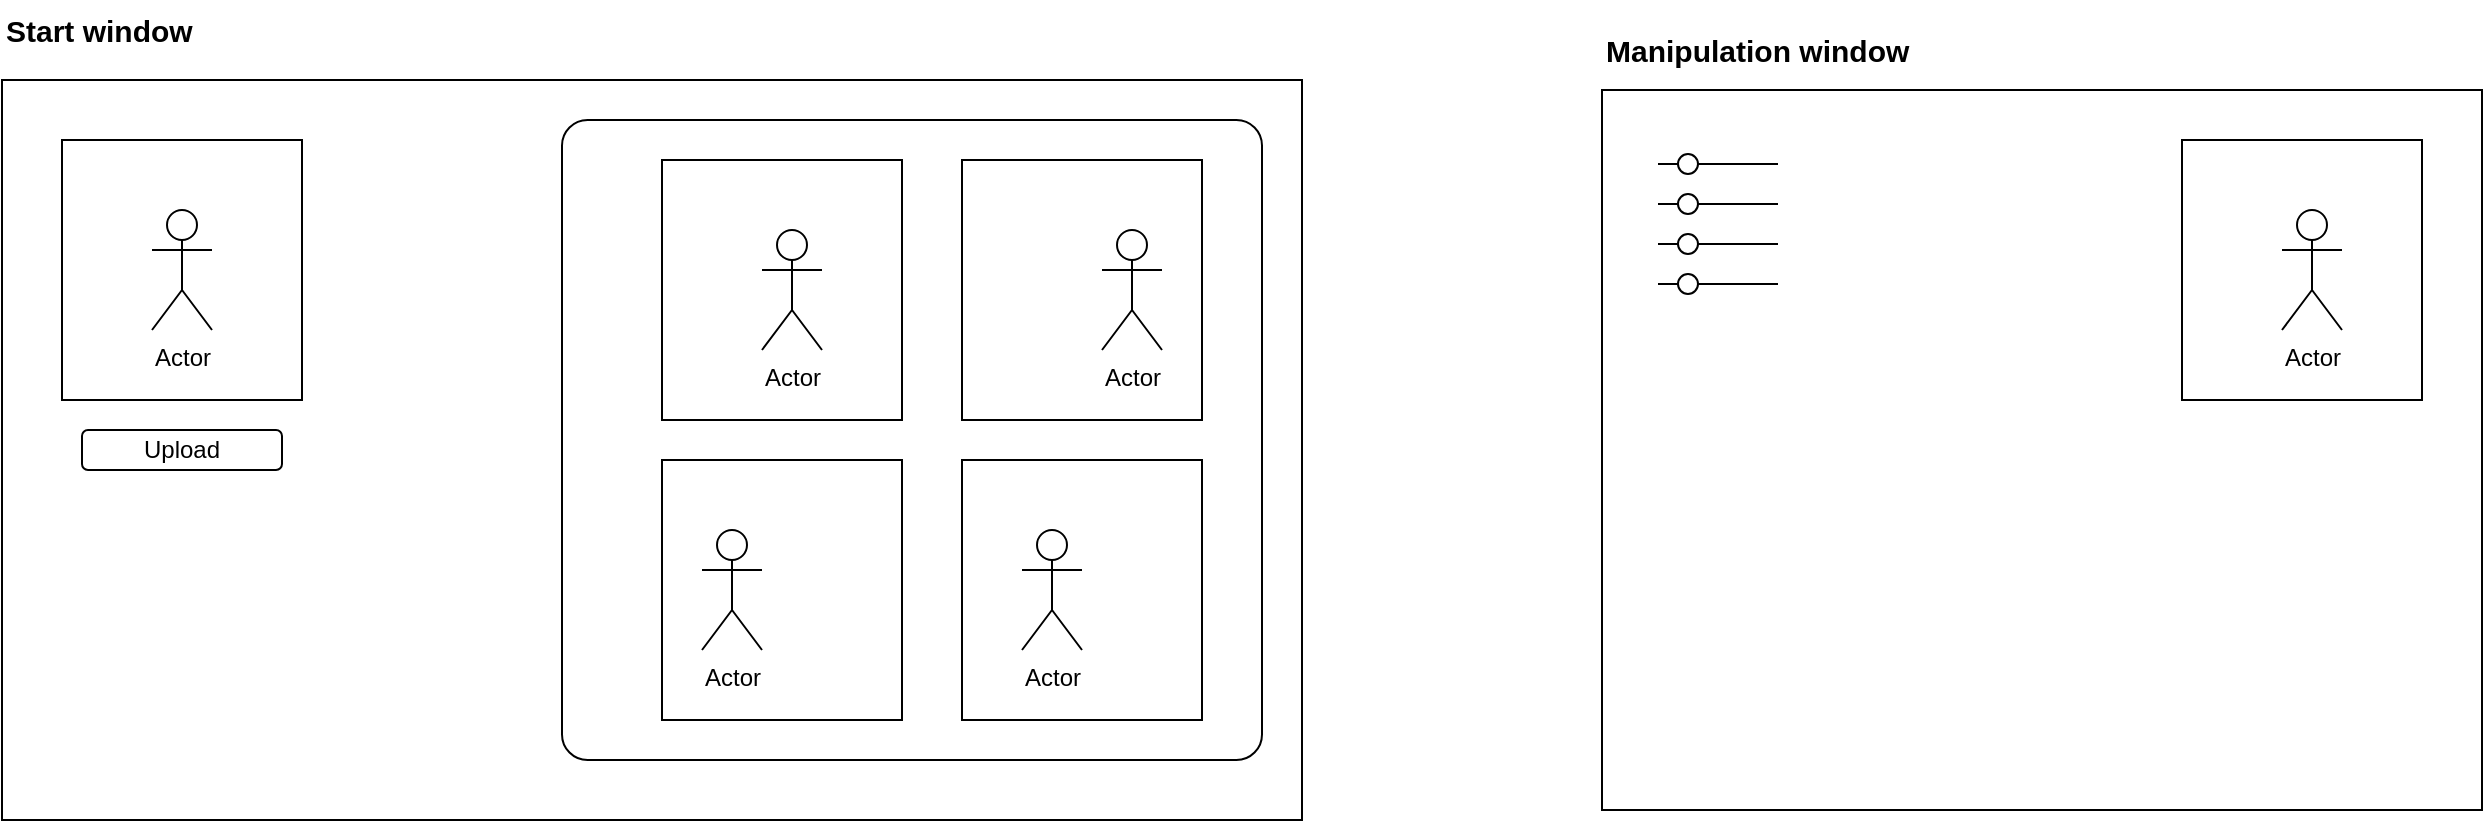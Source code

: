 <mxfile>
    <diagram id="AY7OjO5FuSdj9F__IrjZ" name="Page-1">
        <mxGraphModel dx="1130" dy="653" grid="1" gridSize="10" guides="1" tooltips="1" connect="1" arrows="1" fold="1" page="1" pageScale="1" pageWidth="850" pageHeight="1100" math="0" shadow="0">
            <root>
                <mxCell id="0"/>
                <mxCell id="1" parent="0"/>
                <mxCell id="2" value="" style="rounded=0;whiteSpace=wrap;html=1;" parent="1" vertex="1">
                    <mxGeometry x="160" y="120" width="650" height="370" as="geometry"/>
                </mxCell>
                <mxCell id="3" value="" style="rounded=0;whiteSpace=wrap;html=1;" parent="1" vertex="1">
                    <mxGeometry x="190" y="150" width="120" height="130" as="geometry"/>
                </mxCell>
                <mxCell id="5" value="" style="rounded=1;whiteSpace=wrap;html=1;arcSize=4;" parent="1" vertex="1">
                    <mxGeometry x="440" y="140" width="350" height="320" as="geometry"/>
                </mxCell>
                <mxCell id="4" value="" style="rounded=0;whiteSpace=wrap;html=1;" parent="1" vertex="1">
                    <mxGeometry x="640" y="160" width="120" height="130" as="geometry"/>
                </mxCell>
                <mxCell id="6" value="" style="rounded=0;whiteSpace=wrap;html=1;" parent="1" vertex="1">
                    <mxGeometry x="640" y="310" width="120" height="130" as="geometry"/>
                </mxCell>
                <mxCell id="7" value="" style="rounded=0;whiteSpace=wrap;html=1;" parent="1" vertex="1">
                    <mxGeometry x="490" y="310" width="120" height="130" as="geometry"/>
                </mxCell>
                <mxCell id="8" value="" style="rounded=0;whiteSpace=wrap;html=1;" parent="1" vertex="1">
                    <mxGeometry x="490" y="160" width="120" height="130" as="geometry"/>
                </mxCell>
                <mxCell id="9" value="Upload" style="rounded=1;whiteSpace=wrap;html=1;" parent="1" vertex="1">
                    <mxGeometry x="200" y="295" width="100" height="20" as="geometry"/>
                </mxCell>
                <mxCell id="10" value="Actor" style="shape=umlActor;verticalLabelPosition=bottom;verticalAlign=top;html=1;outlineConnect=0;" parent="1" vertex="1">
                    <mxGeometry x="235" y="185" width="30" height="60" as="geometry"/>
                </mxCell>
                <mxCell id="11" value="Actor" style="shape=umlActor;verticalLabelPosition=bottom;verticalAlign=top;html=1;outlineConnect=0;" parent="1" vertex="1">
                    <mxGeometry x="540" y="195" width="30" height="60" as="geometry"/>
                </mxCell>
                <mxCell id="12" value="Actor" style="shape=umlActor;verticalLabelPosition=bottom;verticalAlign=top;html=1;outlineConnect=0;" parent="1" vertex="1">
                    <mxGeometry x="710" y="195" width="30" height="60" as="geometry"/>
                </mxCell>
                <mxCell id="13" value="Actor" style="shape=umlActor;verticalLabelPosition=bottom;verticalAlign=top;html=1;outlineConnect=0;" parent="1" vertex="1">
                    <mxGeometry x="510" y="345" width="30" height="60" as="geometry"/>
                </mxCell>
                <mxCell id="14" value="Actor" style="shape=umlActor;verticalLabelPosition=bottom;verticalAlign=top;html=1;outlineConnect=0;" parent="1" vertex="1">
                    <mxGeometry x="670" y="345" width="30" height="60" as="geometry"/>
                </mxCell>
                <mxCell id="15" value="" style="rounded=0;whiteSpace=wrap;html=1;" parent="1" vertex="1">
                    <mxGeometry x="960" y="125" width="440" height="360" as="geometry"/>
                </mxCell>
                <mxCell id="16" value="" style="rounded=0;whiteSpace=wrap;html=1;" parent="1" vertex="1">
                    <mxGeometry x="1250" y="150" width="120" height="130" as="geometry"/>
                </mxCell>
                <mxCell id="17" value="Actor" style="shape=umlActor;verticalLabelPosition=bottom;verticalAlign=top;html=1;outlineConnect=0;" parent="1" vertex="1">
                    <mxGeometry x="1300" y="185" width="30" height="60" as="geometry"/>
                </mxCell>
                <mxCell id="21" value="" style="group" parent="1" vertex="1" connectable="0">
                    <mxGeometry x="988.0" y="157" width="60.0" height="10" as="geometry"/>
                </mxCell>
                <mxCell id="18" value="" style="endArrow=none;html=1;startArrow=none;" parent="21" source="19" edge="1">
                    <mxGeometry width="50" height="50" relative="1" as="geometry">
                        <mxPoint x="2.274e-13" y="5" as="sourcePoint"/>
                        <mxPoint x="60.0" y="5" as="targetPoint"/>
                    </mxGeometry>
                </mxCell>
                <mxCell id="20" value="" style="endArrow=none;html=1;" parent="21" target="19" edge="1">
                    <mxGeometry width="50" height="50" relative="1" as="geometry">
                        <mxPoint y="5" as="sourcePoint"/>
                        <mxPoint x="60" y="5" as="targetPoint"/>
                    </mxGeometry>
                </mxCell>
                <mxCell id="19" value="" style="ellipse;whiteSpace=wrap;html=1;aspect=fixed;" parent="21" vertex="1">
                    <mxGeometry x="10.0" width="10" height="10" as="geometry"/>
                </mxCell>
                <mxCell id="23" value="" style="group" parent="1" vertex="1" connectable="0">
                    <mxGeometry x="988.0" y="177" width="60.0" height="10" as="geometry"/>
                </mxCell>
                <mxCell id="24" value="" style="endArrow=none;html=1;startArrow=none;" parent="23" source="26" edge="1">
                    <mxGeometry width="50" height="50" relative="1" as="geometry">
                        <mxPoint x="2.274e-13" y="5" as="sourcePoint"/>
                        <mxPoint x="60.0" y="5" as="targetPoint"/>
                    </mxGeometry>
                </mxCell>
                <mxCell id="25" value="" style="endArrow=none;html=1;" parent="23" target="26" edge="1">
                    <mxGeometry width="50" height="50" relative="1" as="geometry">
                        <mxPoint y="5" as="sourcePoint"/>
                        <mxPoint x="60" y="5" as="targetPoint"/>
                    </mxGeometry>
                </mxCell>
                <mxCell id="26" value="" style="ellipse;whiteSpace=wrap;html=1;aspect=fixed;" parent="23" vertex="1">
                    <mxGeometry x="10.0" width="10" height="10" as="geometry"/>
                </mxCell>
                <mxCell id="27" value="" style="group" parent="1" vertex="1" connectable="0">
                    <mxGeometry x="988.0" y="197" width="60.0" height="10" as="geometry"/>
                </mxCell>
                <mxCell id="28" value="" style="endArrow=none;html=1;startArrow=none;" parent="27" source="30" edge="1">
                    <mxGeometry width="50" height="50" relative="1" as="geometry">
                        <mxPoint x="2.274e-13" y="5" as="sourcePoint"/>
                        <mxPoint x="60.0" y="5" as="targetPoint"/>
                    </mxGeometry>
                </mxCell>
                <mxCell id="29" value="" style="endArrow=none;html=1;" parent="27" target="30" edge="1">
                    <mxGeometry width="50" height="50" relative="1" as="geometry">
                        <mxPoint y="5" as="sourcePoint"/>
                        <mxPoint x="60" y="5" as="targetPoint"/>
                    </mxGeometry>
                </mxCell>
                <mxCell id="30" value="" style="ellipse;whiteSpace=wrap;html=1;aspect=fixed;" parent="27" vertex="1">
                    <mxGeometry x="10.0" width="10" height="10" as="geometry"/>
                </mxCell>
                <mxCell id="31" value="" style="group" parent="1" vertex="1" connectable="0">
                    <mxGeometry x="988.0" y="217" width="60.0" height="10" as="geometry"/>
                </mxCell>
                <mxCell id="32" value="" style="endArrow=none;html=1;startArrow=none;" parent="31" source="34" edge="1">
                    <mxGeometry width="50" height="50" relative="1" as="geometry">
                        <mxPoint x="2.274e-13" y="5" as="sourcePoint"/>
                        <mxPoint x="60.0" y="5" as="targetPoint"/>
                    </mxGeometry>
                </mxCell>
                <mxCell id="33" value="" style="endArrow=none;html=1;" parent="31" target="34" edge="1">
                    <mxGeometry width="50" height="50" relative="1" as="geometry">
                        <mxPoint y="5" as="sourcePoint"/>
                        <mxPoint x="60" y="5" as="targetPoint"/>
                    </mxGeometry>
                </mxCell>
                <mxCell id="34" value="" style="ellipse;whiteSpace=wrap;html=1;aspect=fixed;" parent="31" vertex="1">
                    <mxGeometry x="10.0" width="10" height="10" as="geometry"/>
                </mxCell>
                <mxCell id="35" value="Start window" style="text;html=1;strokeColor=none;fillColor=none;align=left;verticalAlign=middle;whiteSpace=wrap;rounded=0;fontStyle=1;fontSize=15;" parent="1" vertex="1">
                    <mxGeometry x="160" y="80" width="190" height="30" as="geometry"/>
                </mxCell>
                <mxCell id="36" value="Manipulation window" style="text;html=1;strokeColor=none;fillColor=none;align=left;verticalAlign=middle;whiteSpace=wrap;rounded=0;fontStyle=1;fontSize=15;" parent="1" vertex="1">
                    <mxGeometry x="960" y="90" width="190" height="30" as="geometry"/>
                </mxCell>
            </root>
        </mxGraphModel>
    </diagram>
</mxfile>